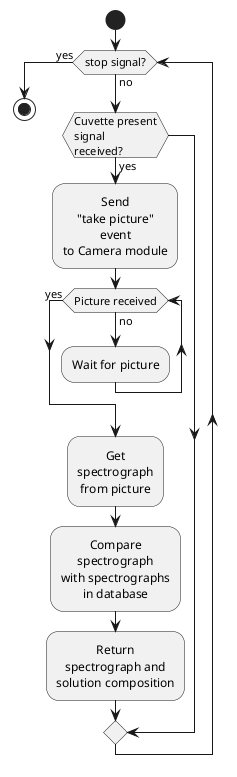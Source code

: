 @startuml Analysis Main Loop
<style>
element{ HorizontalAlignment:center; }
</style>
start
while (stop signal?) is (no)
    if (Cuvette present\nsignal\nreceived?) then (yes)
        :Send\n"take picture"\nevent\nto Camera module;
        while (Picture received) is (no)
            :Wait for picture;
        endwhile (yes)
        :Get\nspectrograph\nfrom picture;
        :Compare\nspectrograph\nwith spectrographs\nin database;
        :Return\nspectrograph and\nsolution composition;
    endif
endwhile (yes)
stop
@enduml